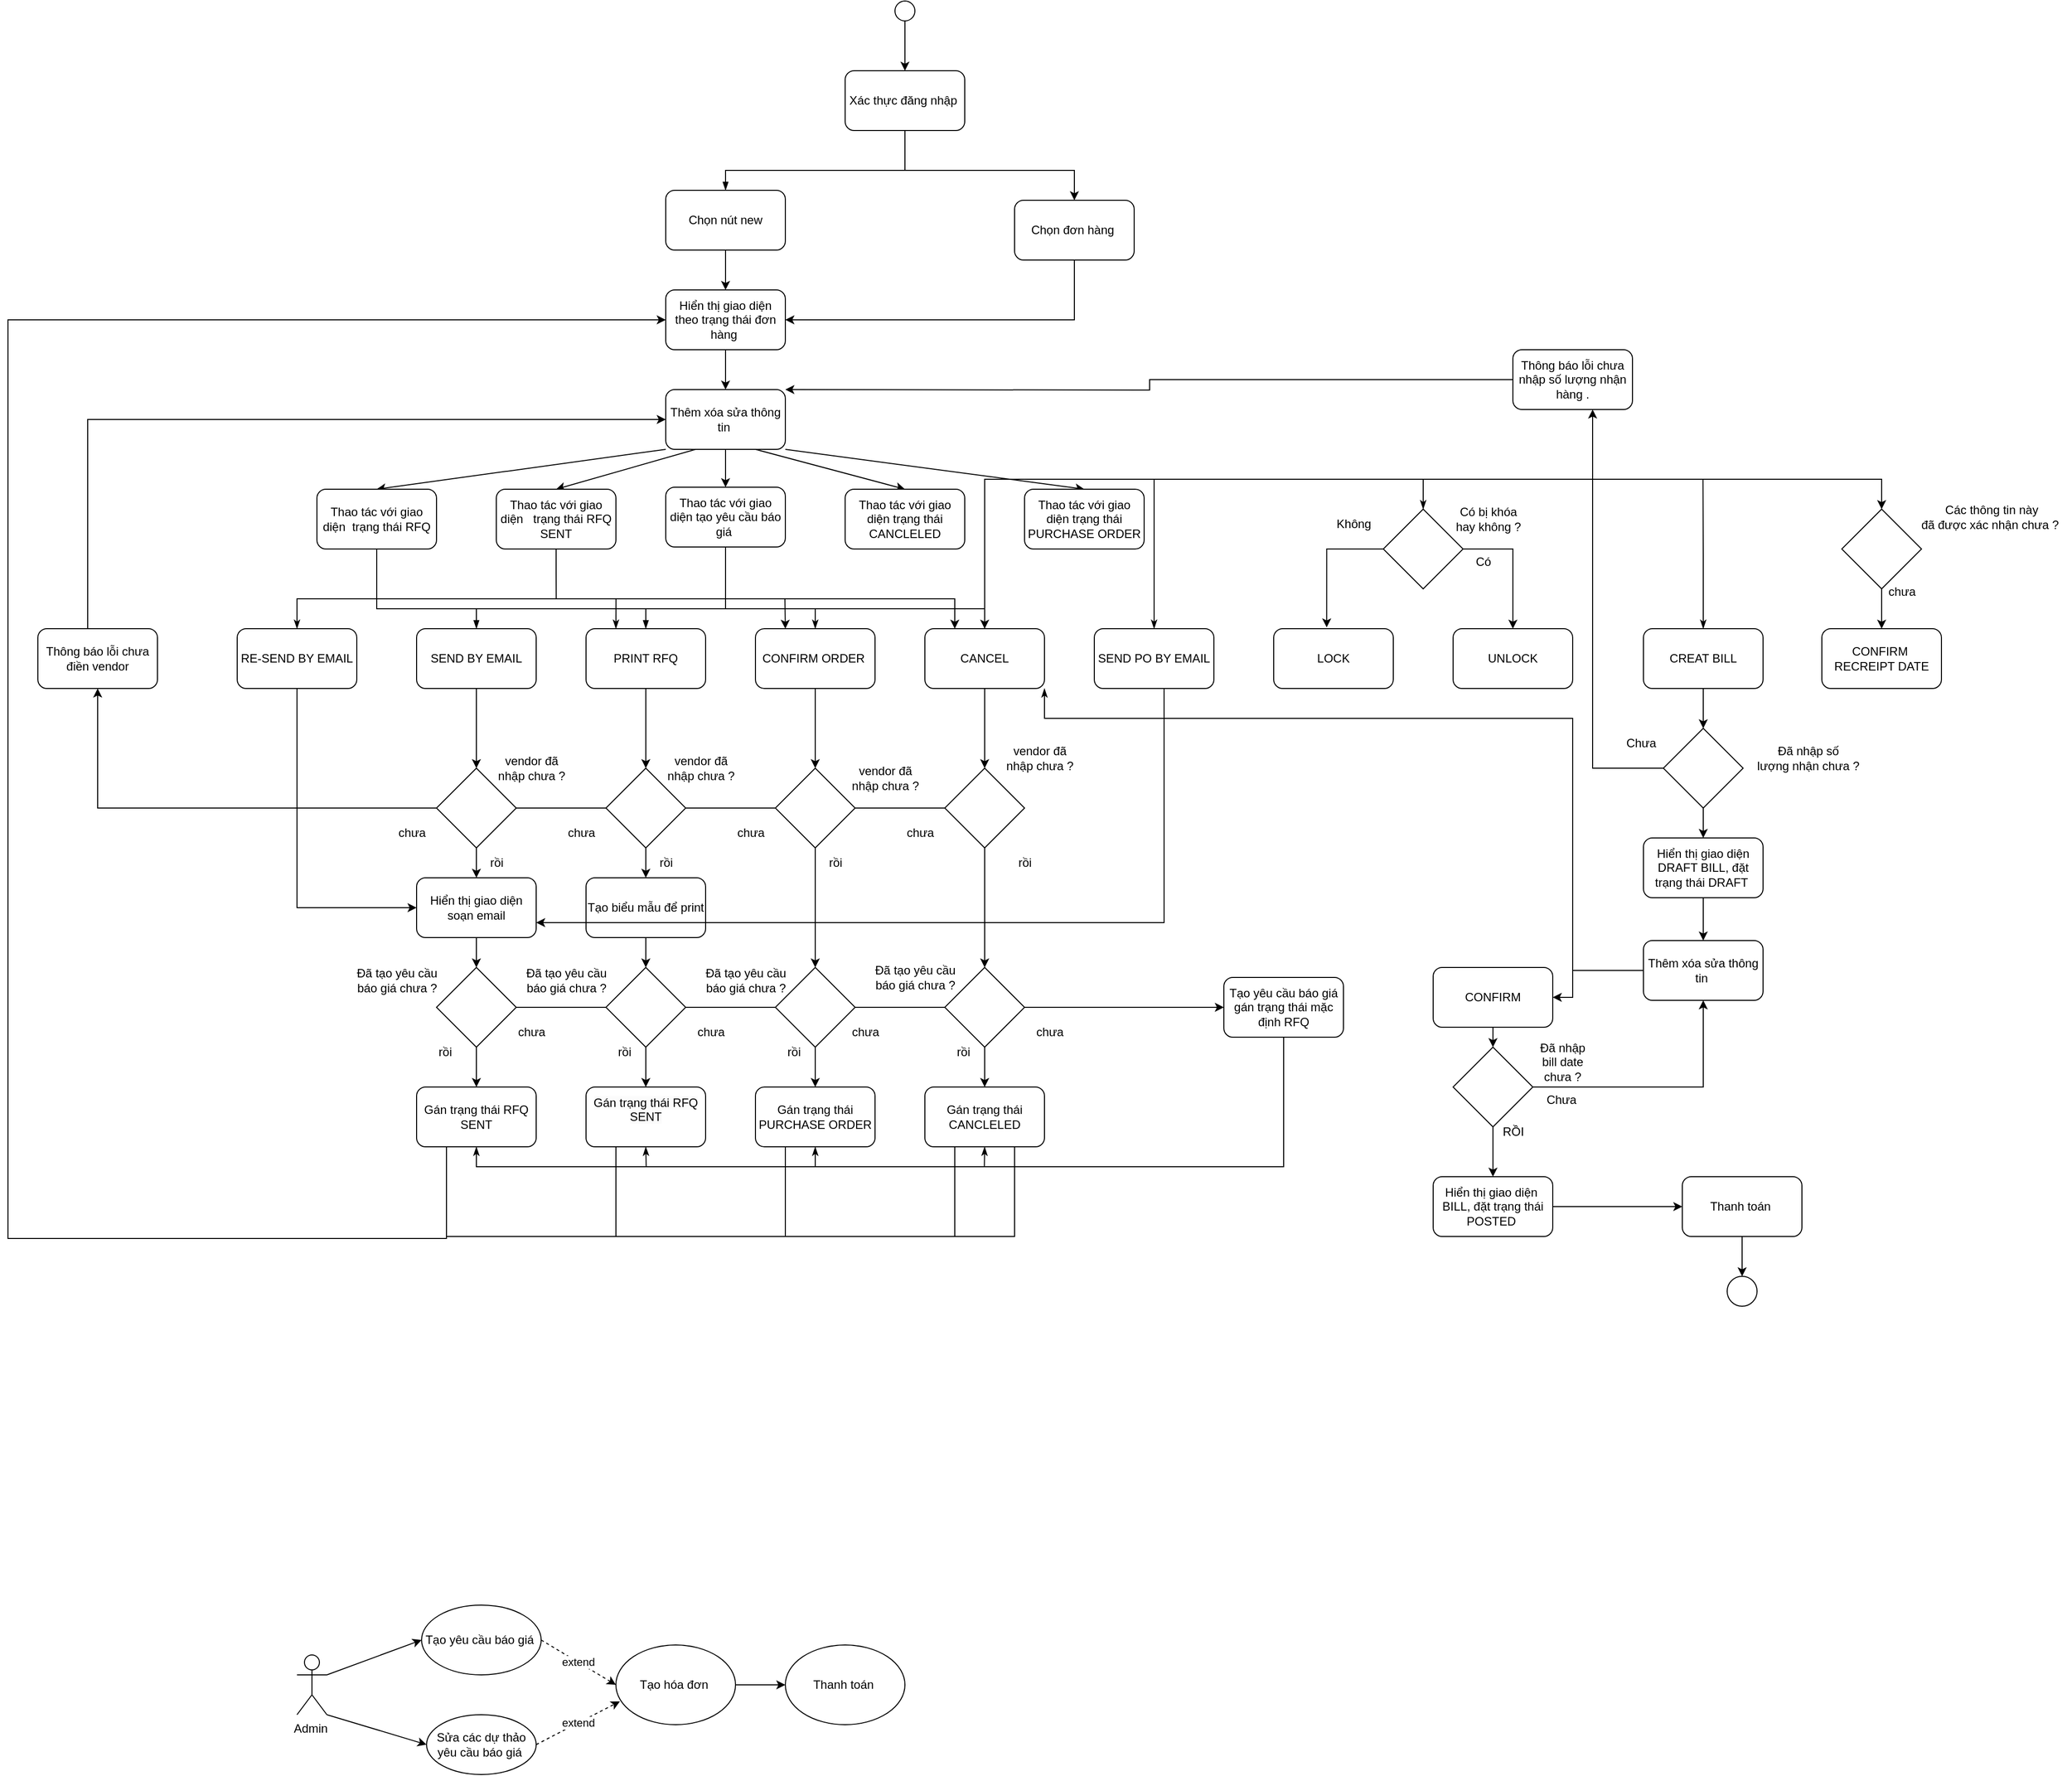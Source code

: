 <mxfile version="22.0.8" type="github">
  <diagram name="Trang-1" id="DeGIlImbTyQc6dcvIU0C">
    <mxGraphModel dx="3452" dy="1335" grid="1" gridSize="10" guides="1" tooltips="1" connect="1" arrows="1" fold="1" page="1" pageScale="1" pageWidth="827" pageHeight="1169" math="0" shadow="0">
      <root>
        <mxCell id="0" />
        <mxCell id="1" parent="0" />
        <mxCell id="Dah8AZltgWo_LzgJgiJ9-2" style="edgeStyle=orthogonalEdgeStyle;rounded=0;orthogonalLoop=1;jettySize=auto;html=1;exitX=0.5;exitY=1;exitDx=0;exitDy=0;" edge="1" parent="1" source="Dah8AZltgWo_LzgJgiJ9-1">
          <mxGeometry relative="1" as="geometry">
            <mxPoint x="440" y="290" as="targetPoint" />
          </mxGeometry>
        </mxCell>
        <mxCell id="Dah8AZltgWo_LzgJgiJ9-1" value="" style="ellipse;whiteSpace=wrap;html=1;aspect=fixed;" vertex="1" parent="1">
          <mxGeometry x="430" y="220" width="20" height="20" as="geometry" />
        </mxCell>
        <mxCell id="Dah8AZltgWo_LzgJgiJ9-7" style="edgeStyle=orthogonalEdgeStyle;rounded=0;orthogonalLoop=1;jettySize=auto;html=1;exitX=0.5;exitY=1;exitDx=0;exitDy=0;startArrow=baseDash;startFill=0;endArrow=baseDash;endFill=0;" edge="1" parent="1" source="Dah8AZltgWo_LzgJgiJ9-3">
          <mxGeometry relative="1" as="geometry">
            <mxPoint x="440" y="390" as="targetPoint" />
          </mxGeometry>
        </mxCell>
        <mxCell id="Dah8AZltgWo_LzgJgiJ9-3" value="Xác thực đăng nhập&amp;nbsp;" style="rounded=1;whiteSpace=wrap;html=1;" vertex="1" parent="1">
          <mxGeometry x="380" y="290" width="120" height="60" as="geometry" />
        </mxCell>
        <mxCell id="Dah8AZltgWo_LzgJgiJ9-6" style="edgeStyle=orthogonalEdgeStyle;rounded=0;orthogonalLoop=1;jettySize=auto;html=1;exitX=0.5;exitY=0;exitDx=0;exitDy=0;entryX=0.5;entryY=0;entryDx=0;entryDy=0;startArrow=blockThin;startFill=1;" edge="1" parent="1" source="Dah8AZltgWo_LzgJgiJ9-4" target="Dah8AZltgWo_LzgJgiJ9-5">
          <mxGeometry relative="1" as="geometry" />
        </mxCell>
        <mxCell id="Dah8AZltgWo_LzgJgiJ9-80" style="edgeStyle=orthogonalEdgeStyle;rounded=0;orthogonalLoop=1;jettySize=auto;html=1;exitX=0.5;exitY=1;exitDx=0;exitDy=0;entryX=0.5;entryY=0;entryDx=0;entryDy=0;" edge="1" parent="1" source="Dah8AZltgWo_LzgJgiJ9-4" target="Dah8AZltgWo_LzgJgiJ9-79">
          <mxGeometry relative="1" as="geometry" />
        </mxCell>
        <mxCell id="Dah8AZltgWo_LzgJgiJ9-4" value="Chọn nút new" style="rounded=1;whiteSpace=wrap;html=1;" vertex="1" parent="1">
          <mxGeometry x="200" y="410" width="120" height="60" as="geometry" />
        </mxCell>
        <mxCell id="Dah8AZltgWo_LzgJgiJ9-194" style="edgeStyle=orthogonalEdgeStyle;rounded=0;orthogonalLoop=1;jettySize=auto;html=1;entryX=1;entryY=0.5;entryDx=0;entryDy=0;" edge="1" parent="1" source="Dah8AZltgWo_LzgJgiJ9-5" target="Dah8AZltgWo_LzgJgiJ9-79">
          <mxGeometry relative="1" as="geometry">
            <Array as="points">
              <mxPoint x="610" y="540" />
            </Array>
          </mxGeometry>
        </mxCell>
        <mxCell id="Dah8AZltgWo_LzgJgiJ9-5" value="Chọn đơn hàng&amp;nbsp;" style="rounded=1;whiteSpace=wrap;html=1;" vertex="1" parent="1">
          <mxGeometry x="550" y="420" width="120" height="60" as="geometry" />
        </mxCell>
        <mxCell id="Dah8AZltgWo_LzgJgiJ9-18" style="edgeStyle=orthogonalEdgeStyle;rounded=0;orthogonalLoop=1;jettySize=auto;html=1;exitX=0.5;exitY=1;exitDx=0;exitDy=0;startArrow=none;startFill=0;endArrow=none;endFill=0;" edge="1" parent="1" source="Dah8AZltgWo_LzgJgiJ9-122">
          <mxGeometry relative="1" as="geometry">
            <mxPoint x="260" y="830" as="targetPoint" />
          </mxGeometry>
        </mxCell>
        <mxCell id="Dah8AZltgWo_LzgJgiJ9-125" style="rounded=0;orthogonalLoop=1;jettySize=auto;html=1;exitX=0;exitY=1;exitDx=0;exitDy=0;entryX=0.5;entryY=0;entryDx=0;entryDy=0;" edge="1" parent="1" source="Dah8AZltgWo_LzgJgiJ9-9" target="Dah8AZltgWo_LzgJgiJ9-75">
          <mxGeometry relative="1" as="geometry" />
        </mxCell>
        <mxCell id="Dah8AZltgWo_LzgJgiJ9-126" style="rounded=0;orthogonalLoop=1;jettySize=auto;html=1;exitX=0.25;exitY=1;exitDx=0;exitDy=0;entryX=0.5;entryY=0;entryDx=0;entryDy=0;" edge="1" parent="1" source="Dah8AZltgWo_LzgJgiJ9-9" target="Dah8AZltgWo_LzgJgiJ9-76">
          <mxGeometry relative="1" as="geometry" />
        </mxCell>
        <mxCell id="Dah8AZltgWo_LzgJgiJ9-127" style="edgeStyle=orthogonalEdgeStyle;rounded=0;orthogonalLoop=1;jettySize=auto;html=1;exitX=0.5;exitY=1;exitDx=0;exitDy=0;entryX=0.5;entryY=0;entryDx=0;entryDy=0;" edge="1" parent="1" source="Dah8AZltgWo_LzgJgiJ9-9" target="Dah8AZltgWo_LzgJgiJ9-122">
          <mxGeometry relative="1" as="geometry" />
        </mxCell>
        <mxCell id="Dah8AZltgWo_LzgJgiJ9-128" style="rounded=0;orthogonalLoop=1;jettySize=auto;html=1;exitX=0.75;exitY=1;exitDx=0;exitDy=0;entryX=0.5;entryY=0;entryDx=0;entryDy=0;" edge="1" parent="1" source="Dah8AZltgWo_LzgJgiJ9-9" target="Dah8AZltgWo_LzgJgiJ9-77">
          <mxGeometry relative="1" as="geometry" />
        </mxCell>
        <mxCell id="Dah8AZltgWo_LzgJgiJ9-129" style="rounded=0;orthogonalLoop=1;jettySize=auto;html=1;exitX=1;exitY=1;exitDx=0;exitDy=0;entryX=0.5;entryY=0;entryDx=0;entryDy=0;" edge="1" parent="1" source="Dah8AZltgWo_LzgJgiJ9-9" target="Dah8AZltgWo_LzgJgiJ9-74">
          <mxGeometry relative="1" as="geometry" />
        </mxCell>
        <mxCell id="Dah8AZltgWo_LzgJgiJ9-9" value="Thêm xóa sửa thông tin&amp;nbsp;" style="rounded=1;whiteSpace=wrap;html=1;" vertex="1" parent="1">
          <mxGeometry x="200" y="610" width="120" height="60" as="geometry" />
        </mxCell>
        <mxCell id="Dah8AZltgWo_LzgJgiJ9-15" style="edgeStyle=orthogonalEdgeStyle;rounded=0;orthogonalLoop=1;jettySize=auto;html=1;exitX=0.5;exitY=0;exitDx=0;exitDy=0;entryX=0.5;entryY=0;entryDx=0;entryDy=0;startArrow=blockThin;startFill=1;" edge="1" parent="1" source="Dah8AZltgWo_LzgJgiJ9-11" target="Dah8AZltgWo_LzgJgiJ9-14">
          <mxGeometry relative="1" as="geometry" />
        </mxCell>
        <mxCell id="Dah8AZltgWo_LzgJgiJ9-20" style="rounded=0;orthogonalLoop=1;jettySize=auto;html=1;exitX=0.5;exitY=1;exitDx=0;exitDy=0;" edge="1" parent="1" source="Dah8AZltgWo_LzgJgiJ9-11">
          <mxGeometry relative="1" as="geometry">
            <mxPoint x="10" y="990" as="targetPoint" />
          </mxGeometry>
        </mxCell>
        <mxCell id="Dah8AZltgWo_LzgJgiJ9-11" value="SEND BY EMAIL" style="rounded=1;whiteSpace=wrap;html=1;" vertex="1" parent="1">
          <mxGeometry x="-50" y="850" width="120" height="60" as="geometry" />
        </mxCell>
        <mxCell id="Dah8AZltgWo_LzgJgiJ9-17" style="edgeStyle=orthogonalEdgeStyle;rounded=0;orthogonalLoop=1;jettySize=auto;html=1;exitX=0.5;exitY=0;exitDx=0;exitDy=0;endArrow=none;endFill=0;startArrow=classicThin;startFill=1;" edge="1" parent="1" source="Dah8AZltgWo_LzgJgiJ9-12">
          <mxGeometry relative="1" as="geometry">
            <mxPoint x="350" y="830" as="targetPoint" />
          </mxGeometry>
        </mxCell>
        <mxCell id="Dah8AZltgWo_LzgJgiJ9-132" style="edgeStyle=orthogonalEdgeStyle;rounded=0;orthogonalLoop=1;jettySize=auto;html=1;exitX=0.25;exitY=0;exitDx=0;exitDy=0;startArrow=classic;startFill=1;endArrow=none;endFill=0;" edge="1" parent="1" source="Dah8AZltgWo_LzgJgiJ9-12">
          <mxGeometry relative="1" as="geometry">
            <mxPoint x="319.579" y="820" as="targetPoint" />
          </mxGeometry>
        </mxCell>
        <mxCell id="Dah8AZltgWo_LzgJgiJ9-12" value="CONFIRM ORDER&amp;nbsp;" style="rounded=1;whiteSpace=wrap;html=1;" vertex="1" parent="1">
          <mxGeometry x="290" y="850" width="120" height="60" as="geometry" />
        </mxCell>
        <mxCell id="Dah8AZltgWo_LzgJgiJ9-16" style="edgeStyle=orthogonalEdgeStyle;rounded=0;orthogonalLoop=1;jettySize=auto;html=1;exitX=0.5;exitY=0;exitDx=0;exitDy=0;endArrow=none;endFill=0;startArrow=blockThin;startFill=1;" edge="1" parent="1" source="Dah8AZltgWo_LzgJgiJ9-13">
          <mxGeometry relative="1" as="geometry">
            <mxPoint x="180" y="830" as="targetPoint" />
          </mxGeometry>
        </mxCell>
        <mxCell id="Dah8AZltgWo_LzgJgiJ9-131" style="edgeStyle=orthogonalEdgeStyle;rounded=0;orthogonalLoop=1;jettySize=auto;html=1;exitX=0.25;exitY=0;exitDx=0;exitDy=0;startArrow=classicThin;startFill=1;endArrow=none;endFill=0;" edge="1" parent="1" source="Dah8AZltgWo_LzgJgiJ9-13">
          <mxGeometry relative="1" as="geometry">
            <mxPoint x="150.105" y="820" as="targetPoint" />
          </mxGeometry>
        </mxCell>
        <mxCell id="Dah8AZltgWo_LzgJgiJ9-13" value="PRINT RFQ" style="rounded=1;whiteSpace=wrap;html=1;" vertex="1" parent="1">
          <mxGeometry x="120" y="850" width="120" height="60" as="geometry" />
        </mxCell>
        <mxCell id="Dah8AZltgWo_LzgJgiJ9-165" style="edgeStyle=orthogonalEdgeStyle;rounded=0;orthogonalLoop=1;jettySize=auto;html=1;exitX=0.5;exitY=0;exitDx=0;exitDy=0;endArrow=none;endFill=0;" edge="1" parent="1" source="Dah8AZltgWo_LzgJgiJ9-14">
          <mxGeometry relative="1" as="geometry">
            <mxPoint x="690" y="700" as="targetPoint" />
            <Array as="points">
              <mxPoint x="520" y="700" />
            </Array>
          </mxGeometry>
        </mxCell>
        <mxCell id="Dah8AZltgWo_LzgJgiJ9-184" style="edgeStyle=orthogonalEdgeStyle;rounded=0;orthogonalLoop=1;jettySize=auto;html=1;exitX=1;exitY=1;exitDx=0;exitDy=0;entryX=1;entryY=0.5;entryDx=0;entryDy=0;startArrow=classicThin;startFill=1;" edge="1" parent="1" source="Dah8AZltgWo_LzgJgiJ9-14" target="Dah8AZltgWo_LzgJgiJ9-183">
          <mxGeometry relative="1" as="geometry">
            <Array as="points">
              <mxPoint x="580" y="940" />
              <mxPoint x="1110" y="940" />
              <mxPoint x="1110" y="1220" />
            </Array>
          </mxGeometry>
        </mxCell>
        <mxCell id="Dah8AZltgWo_LzgJgiJ9-14" value="CANCEL" style="rounded=1;whiteSpace=wrap;html=1;" vertex="1" parent="1">
          <mxGeometry x="460" y="850" width="120" height="60" as="geometry" />
        </mxCell>
        <mxCell id="Dah8AZltgWo_LzgJgiJ9-25" style="edgeStyle=orthogonalEdgeStyle;rounded=0;orthogonalLoop=1;jettySize=auto;html=1;entryX=0;entryY=0.5;entryDx=0;entryDy=0;exitX=0.5;exitY=0;exitDx=0;exitDy=0;" edge="1" parent="1" source="Dah8AZltgWo_LzgJgiJ9-71" target="Dah8AZltgWo_LzgJgiJ9-9">
          <mxGeometry relative="1" as="geometry">
            <mxPoint y="1060" as="sourcePoint" />
            <Array as="points">
              <mxPoint x="-380" y="850" />
              <mxPoint x="-380" y="640" />
            </Array>
          </mxGeometry>
        </mxCell>
        <mxCell id="Dah8AZltgWo_LzgJgiJ9-48" style="edgeStyle=orthogonalEdgeStyle;rounded=0;orthogonalLoop=1;jettySize=auto;html=1;exitX=1;exitY=0.5;exitDx=0;exitDy=0;entryX=0;entryY=0.5;entryDx=0;entryDy=0;endArrow=none;endFill=0;" edge="1" parent="1" source="Dah8AZltgWo_LzgJgiJ9-19" target="Dah8AZltgWo_LzgJgiJ9-36">
          <mxGeometry relative="1" as="geometry" />
        </mxCell>
        <mxCell id="Dah8AZltgWo_LzgJgiJ9-58" style="edgeStyle=orthogonalEdgeStyle;rounded=0;orthogonalLoop=1;jettySize=auto;html=1;exitX=0.5;exitY=1;exitDx=0;exitDy=0;entryX=0.5;entryY=0;entryDx=0;entryDy=0;" edge="1" parent="1" source="Dah8AZltgWo_LzgJgiJ9-98">
          <mxGeometry relative="1" as="geometry">
            <mxPoint x="10" y="1130" as="targetPoint" />
          </mxGeometry>
        </mxCell>
        <mxCell id="Dah8AZltgWo_LzgJgiJ9-73" style="edgeStyle=orthogonalEdgeStyle;rounded=0;orthogonalLoop=1;jettySize=auto;html=1;entryX=0.5;entryY=1;entryDx=0;entryDy=0;" edge="1" parent="1" source="Dah8AZltgWo_LzgJgiJ9-19" target="Dah8AZltgWo_LzgJgiJ9-71">
          <mxGeometry relative="1" as="geometry" />
        </mxCell>
        <mxCell id="Dah8AZltgWo_LzgJgiJ9-19" value="" style="rhombus;whiteSpace=wrap;html=1;" vertex="1" parent="1">
          <mxGeometry x="-30" y="990" width="80" height="80" as="geometry" />
        </mxCell>
        <mxCell id="Dah8AZltgWo_LzgJgiJ9-21" style="rounded=0;orthogonalLoop=1;jettySize=auto;html=1;exitX=0.5;exitY=1;exitDx=0;exitDy=0;" edge="1" parent="1" source="Dah8AZltgWo_LzgJgiJ9-13">
          <mxGeometry relative="1" as="geometry">
            <mxPoint x="20" y="920" as="sourcePoint" />
            <mxPoint x="180" y="990" as="targetPoint" />
          </mxGeometry>
        </mxCell>
        <mxCell id="Dah8AZltgWo_LzgJgiJ9-22" style="rounded=0;orthogonalLoop=1;jettySize=auto;html=1;exitX=0.5;exitY=1;exitDx=0;exitDy=0;entryX=0.5;entryY=0;entryDx=0;entryDy=0;" edge="1" parent="1" source="Dah8AZltgWo_LzgJgiJ9-12" target="Dah8AZltgWo_LzgJgiJ9-42">
          <mxGeometry relative="1" as="geometry">
            <mxPoint x="30" y="930" as="sourcePoint" />
            <mxPoint x="350" y="1000" as="targetPoint" />
          </mxGeometry>
        </mxCell>
        <mxCell id="Dah8AZltgWo_LzgJgiJ9-23" style="rounded=0;orthogonalLoop=1;jettySize=auto;html=1;exitX=0.5;exitY=1;exitDx=0;exitDy=0;entryX=0.5;entryY=0;entryDx=0;entryDy=0;" edge="1" parent="1" source="Dah8AZltgWo_LzgJgiJ9-14" target="Dah8AZltgWo_LzgJgiJ9-45">
          <mxGeometry relative="1" as="geometry">
            <mxPoint x="360" y="920" as="sourcePoint" />
            <mxPoint x="520" y="980" as="targetPoint" />
          </mxGeometry>
        </mxCell>
        <mxCell id="Dah8AZltgWo_LzgJgiJ9-24" value="vendor đã &lt;br&gt;nhập chưa ?" style="text;html=1;align=center;verticalAlign=middle;resizable=0;points=[];autosize=1;strokeColor=none;fillColor=none;" vertex="1" parent="1">
          <mxGeometry x="20" y="970" width="90" height="40" as="geometry" />
        </mxCell>
        <mxCell id="Dah8AZltgWo_LzgJgiJ9-26" value="chưa" style="text;html=1;align=center;verticalAlign=middle;resizable=0;points=[];autosize=1;strokeColor=none;fillColor=none;" vertex="1" parent="1">
          <mxGeometry x="-80" y="1040" width="50" height="30" as="geometry" />
        </mxCell>
        <mxCell id="Dah8AZltgWo_LzgJgiJ9-52" style="edgeStyle=orthogonalEdgeStyle;rounded=0;orthogonalLoop=1;jettySize=auto;html=1;exitX=1;exitY=0.5;exitDx=0;exitDy=0;entryX=0;entryY=0.5;entryDx=0;entryDy=0;endArrow=none;endFill=0;" edge="1" parent="1" source="Dah8AZltgWo_LzgJgiJ9-36" target="Dah8AZltgWo_LzgJgiJ9-42">
          <mxGeometry relative="1" as="geometry" />
        </mxCell>
        <mxCell id="Dah8AZltgWo_LzgJgiJ9-36" value="" style="rhombus;whiteSpace=wrap;html=1;" vertex="1" parent="1">
          <mxGeometry x="140" y="990" width="80" height="80" as="geometry" />
        </mxCell>
        <mxCell id="Dah8AZltgWo_LzgJgiJ9-37" value="vendor đã &lt;br&gt;nhập chưa ?" style="text;html=1;align=center;verticalAlign=middle;resizable=0;points=[];autosize=1;strokeColor=none;fillColor=none;" vertex="1" parent="1">
          <mxGeometry x="190" y="970" width="90" height="40" as="geometry" />
        </mxCell>
        <mxCell id="Dah8AZltgWo_LzgJgiJ9-38" value="chưa" style="text;html=1;align=center;verticalAlign=middle;resizable=0;points=[];autosize=1;strokeColor=none;fillColor=none;" vertex="1" parent="1">
          <mxGeometry x="90" y="1040" width="50" height="30" as="geometry" />
        </mxCell>
        <mxCell id="Dah8AZltgWo_LzgJgiJ9-53" style="edgeStyle=orthogonalEdgeStyle;rounded=0;orthogonalLoop=1;jettySize=auto;html=1;exitX=1;exitY=0.5;exitDx=0;exitDy=0;entryX=0;entryY=0.5;entryDx=0;entryDy=0;endArrow=none;endFill=0;" edge="1" parent="1" source="Dah8AZltgWo_LzgJgiJ9-42" target="Dah8AZltgWo_LzgJgiJ9-45">
          <mxGeometry relative="1" as="geometry" />
        </mxCell>
        <mxCell id="Dah8AZltgWo_LzgJgiJ9-61" style="edgeStyle=orthogonalEdgeStyle;rounded=0;orthogonalLoop=1;jettySize=auto;html=1;exitX=0.5;exitY=1;exitDx=0;exitDy=0;entryX=0.5;entryY=0;entryDx=0;entryDy=0;" edge="1" parent="1" source="Dah8AZltgWo_LzgJgiJ9-42" target="Dah8AZltgWo_LzgJgiJ9-88">
          <mxGeometry relative="1" as="geometry">
            <mxPoint x="350" y="1130" as="targetPoint" />
          </mxGeometry>
        </mxCell>
        <mxCell id="Dah8AZltgWo_LzgJgiJ9-42" value="" style="rhombus;whiteSpace=wrap;html=1;" vertex="1" parent="1">
          <mxGeometry x="310" y="990" width="80" height="80" as="geometry" />
        </mxCell>
        <mxCell id="Dah8AZltgWo_LzgJgiJ9-43" value="vendor đã &lt;br&gt;nhập chưa ?" style="text;html=1;align=center;verticalAlign=middle;resizable=0;points=[];autosize=1;strokeColor=none;fillColor=none;" vertex="1" parent="1">
          <mxGeometry x="375" y="980" width="90" height="40" as="geometry" />
        </mxCell>
        <mxCell id="Dah8AZltgWo_LzgJgiJ9-44" value="chưa" style="text;html=1;align=center;verticalAlign=middle;resizable=0;points=[];autosize=1;strokeColor=none;fillColor=none;" vertex="1" parent="1">
          <mxGeometry x="260" y="1040" width="50" height="30" as="geometry" />
        </mxCell>
        <mxCell id="Dah8AZltgWo_LzgJgiJ9-104" style="edgeStyle=orthogonalEdgeStyle;rounded=0;orthogonalLoop=1;jettySize=auto;html=1;entryX=0.5;entryY=0;entryDx=0;entryDy=0;" edge="1" parent="1" source="Dah8AZltgWo_LzgJgiJ9-45" target="Dah8AZltgWo_LzgJgiJ9-90">
          <mxGeometry relative="1" as="geometry" />
        </mxCell>
        <mxCell id="Dah8AZltgWo_LzgJgiJ9-45" value="" style="rhombus;whiteSpace=wrap;html=1;" vertex="1" parent="1">
          <mxGeometry x="480" y="990" width="80" height="80" as="geometry" />
        </mxCell>
        <mxCell id="Dah8AZltgWo_LzgJgiJ9-46" value="vendor đã &lt;br&gt;nhập chưa ?" style="text;html=1;align=center;verticalAlign=middle;resizable=0;points=[];autosize=1;strokeColor=none;fillColor=none;" vertex="1" parent="1">
          <mxGeometry x="530" y="960" width="90" height="40" as="geometry" />
        </mxCell>
        <mxCell id="Dah8AZltgWo_LzgJgiJ9-47" value="chưa" style="text;html=1;align=center;verticalAlign=middle;resizable=0;points=[];autosize=1;strokeColor=none;fillColor=none;" vertex="1" parent="1">
          <mxGeometry x="430" y="1040" width="50" height="30" as="geometry" />
        </mxCell>
        <mxCell id="Dah8AZltgWo_LzgJgiJ9-69" style="edgeStyle=orthogonalEdgeStyle;rounded=0;orthogonalLoop=1;jettySize=auto;html=1;entryX=0.5;entryY=0;entryDx=0;entryDy=0;" edge="1" parent="1" source="Dah8AZltgWo_LzgJgiJ9-86" target="Dah8AZltgWo_LzgJgiJ9-64">
          <mxGeometry relative="1" as="geometry">
            <mxPoint x="180" y="1250" as="sourcePoint" />
          </mxGeometry>
        </mxCell>
        <mxCell id="Dah8AZltgWo_LzgJgiJ9-70" value="" style="edgeStyle=orthogonalEdgeStyle;rounded=0;orthogonalLoop=1;jettySize=auto;html=1;" edge="1" parent="1" source="Dah8AZltgWo_LzgJgiJ9-84" target="Dah8AZltgWo_LzgJgiJ9-65">
          <mxGeometry relative="1" as="geometry">
            <mxPoint x="10" y="1250" as="sourcePoint" />
          </mxGeometry>
        </mxCell>
        <mxCell id="Dah8AZltgWo_LzgJgiJ9-68" style="edgeStyle=orthogonalEdgeStyle;rounded=0;orthogonalLoop=1;jettySize=auto;html=1;exitX=0.5;exitY=1;exitDx=0;exitDy=0;" edge="1" parent="1" source="Dah8AZltgWo_LzgJgiJ9-88" target="Dah8AZltgWo_LzgJgiJ9-63">
          <mxGeometry relative="1" as="geometry">
            <mxPoint x="350" y="1250" as="sourcePoint" />
          </mxGeometry>
        </mxCell>
        <mxCell id="Dah8AZltgWo_LzgJgiJ9-67" style="edgeStyle=orthogonalEdgeStyle;rounded=0;orthogonalLoop=1;jettySize=auto;html=1;exitX=0.5;exitY=1;exitDx=0;exitDy=0;entryX=0.5;entryY=0;entryDx=0;entryDy=0;" edge="1" parent="1" source="Dah8AZltgWo_LzgJgiJ9-90" target="Dah8AZltgWo_LzgJgiJ9-66">
          <mxGeometry relative="1" as="geometry">
            <mxPoint x="520" y="1250" as="sourcePoint" />
          </mxGeometry>
        </mxCell>
        <mxCell id="Dah8AZltgWo_LzgJgiJ9-95" style="edgeStyle=orthogonalEdgeStyle;rounded=0;orthogonalLoop=1;jettySize=auto;html=1;exitX=0.5;exitY=1;exitDx=0;exitDy=0;startArrow=classicThin;startFill=1;endArrow=none;endFill=0;" edge="1" parent="1" source="Dah8AZltgWo_LzgJgiJ9-63">
          <mxGeometry relative="1" as="geometry">
            <mxPoint x="350" y="1390" as="targetPoint" />
          </mxGeometry>
        </mxCell>
        <mxCell id="Dah8AZltgWo_LzgJgiJ9-177" style="edgeStyle=orthogonalEdgeStyle;rounded=0;orthogonalLoop=1;jettySize=auto;html=1;exitX=0.25;exitY=1;exitDx=0;exitDy=0;startArrow=none;startFill=0;endArrow=none;endFill=0;" edge="1" parent="1" source="Dah8AZltgWo_LzgJgiJ9-63">
          <mxGeometry relative="1" as="geometry">
            <mxPoint x="320" y="1460" as="targetPoint" />
          </mxGeometry>
        </mxCell>
        <mxCell id="Dah8AZltgWo_LzgJgiJ9-63" value="Gán trạng thái PURCHASE ORDER" style="rounded=1;whiteSpace=wrap;html=1;" vertex="1" parent="1">
          <mxGeometry x="290" y="1310" width="120" height="60" as="geometry" />
        </mxCell>
        <mxCell id="Dah8AZltgWo_LzgJgiJ9-94" style="edgeStyle=orthogonalEdgeStyle;rounded=0;orthogonalLoop=1;jettySize=auto;html=1;exitX=0.5;exitY=1;exitDx=0;exitDy=0;endArrow=none;endFill=0;startArrow=classicThin;startFill=1;" edge="1" parent="1" source="Dah8AZltgWo_LzgJgiJ9-64">
          <mxGeometry relative="1" as="geometry">
            <mxPoint x="180.364" y="1390" as="targetPoint" />
          </mxGeometry>
        </mxCell>
        <mxCell id="Dah8AZltgWo_LzgJgiJ9-176" style="edgeStyle=orthogonalEdgeStyle;rounded=0;orthogonalLoop=1;jettySize=auto;html=1;exitX=0.25;exitY=1;exitDx=0;exitDy=0;startArrow=none;startFill=0;endArrow=none;endFill=0;" edge="1" parent="1" source="Dah8AZltgWo_LzgJgiJ9-64">
          <mxGeometry relative="1" as="geometry">
            <mxPoint x="150" y="1460" as="targetPoint" />
          </mxGeometry>
        </mxCell>
        <mxCell id="Dah8AZltgWo_LzgJgiJ9-64" value="&#xa;&lt;span style=&quot;color: rgb(0, 0, 0); font-family: Helvetica; font-size: 12px; font-style: normal; font-variant-ligatures: normal; font-variant-caps: normal; font-weight: 400; letter-spacing: normal; orphans: 2; text-align: center; text-indent: 0px; text-transform: none; widows: 2; word-spacing: 0px; -webkit-text-stroke-width: 0px; background-color: rgb(251, 251, 251); text-decoration-thickness: initial; text-decoration-style: initial; text-decoration-color: initial; float: none; display: inline !important;&quot;&gt;Gán trạng thái RFQ SENT&lt;/span&gt;&#xa;&#xa;" style="rounded=1;whiteSpace=wrap;html=1;" vertex="1" parent="1">
          <mxGeometry x="120" y="1310" width="120" height="60" as="geometry" />
        </mxCell>
        <mxCell id="Dah8AZltgWo_LzgJgiJ9-93" style="edgeStyle=orthogonalEdgeStyle;rounded=0;orthogonalLoop=1;jettySize=auto;html=1;exitX=0.5;exitY=1;exitDx=0;exitDy=0;entryX=0.5;entryY=1;entryDx=0;entryDy=0;startArrow=classicThin;startFill=1;endArrow=none;endFill=0;" edge="1" parent="1" source="Dah8AZltgWo_LzgJgiJ9-65" target="Dah8AZltgWo_LzgJgiJ9-83">
          <mxGeometry relative="1" as="geometry" />
        </mxCell>
        <mxCell id="Dah8AZltgWo_LzgJgiJ9-175" style="edgeStyle=orthogonalEdgeStyle;rounded=0;orthogonalLoop=1;jettySize=auto;html=1;exitX=0.25;exitY=1;exitDx=0;exitDy=0;entryX=0.75;entryY=1;entryDx=0;entryDy=0;startArrow=none;startFill=0;endArrow=none;endFill=0;" edge="1" parent="1" source="Dah8AZltgWo_LzgJgiJ9-65" target="Dah8AZltgWo_LzgJgiJ9-66">
          <mxGeometry relative="1" as="geometry">
            <Array as="points">
              <mxPoint x="-20" y="1460" />
              <mxPoint x="550" y="1460" />
            </Array>
          </mxGeometry>
        </mxCell>
        <mxCell id="Dah8AZltgWo_LzgJgiJ9-65" value="Gán trạng thái RFQ SENT" style="rounded=1;whiteSpace=wrap;html=1;" vertex="1" parent="1">
          <mxGeometry x="-50" y="1310" width="120" height="60" as="geometry" />
        </mxCell>
        <mxCell id="Dah8AZltgWo_LzgJgiJ9-96" style="edgeStyle=orthogonalEdgeStyle;rounded=0;orthogonalLoop=1;jettySize=auto;html=1;exitX=0.5;exitY=1;exitDx=0;exitDy=0;startArrow=classicThin;startFill=1;endArrow=none;endFill=0;" edge="1" parent="1" source="Dah8AZltgWo_LzgJgiJ9-66">
          <mxGeometry relative="1" as="geometry">
            <mxPoint x="519.667" y="1390" as="targetPoint" />
          </mxGeometry>
        </mxCell>
        <mxCell id="Dah8AZltgWo_LzgJgiJ9-178" style="edgeStyle=orthogonalEdgeStyle;rounded=0;orthogonalLoop=1;jettySize=auto;html=1;exitX=0.25;exitY=1;exitDx=0;exitDy=0;startArrow=none;startFill=0;endArrow=none;endFill=0;" edge="1" parent="1" source="Dah8AZltgWo_LzgJgiJ9-66">
          <mxGeometry relative="1" as="geometry">
            <mxPoint x="490" y="1460" as="targetPoint" />
          </mxGeometry>
        </mxCell>
        <mxCell id="Dah8AZltgWo_LzgJgiJ9-66" value="Gán trạng thái CANCLELED" style="rounded=1;whiteSpace=wrap;html=1;" vertex="1" parent="1">
          <mxGeometry x="460" y="1310" width="120" height="60" as="geometry" />
        </mxCell>
        <mxCell id="Dah8AZltgWo_LzgJgiJ9-71" value="Thông báo lỗi chưa điền vendor" style="rounded=1;whiteSpace=wrap;html=1;" vertex="1" parent="1">
          <mxGeometry x="-430" y="850" width="120" height="60" as="geometry" />
        </mxCell>
        <mxCell id="Dah8AZltgWo_LzgJgiJ9-74" value="Thao tác với giao diện trạng thái PURCHASE ORDER" style="rounded=1;whiteSpace=wrap;html=1;" vertex="1" parent="1">
          <mxGeometry x="560" y="710" width="120" height="60" as="geometry" />
        </mxCell>
        <mxCell id="Dah8AZltgWo_LzgJgiJ9-137" style="edgeStyle=orthogonalEdgeStyle;rounded=0;orthogonalLoop=1;jettySize=auto;html=1;exitX=0.5;exitY=1;exitDx=0;exitDy=0;endArrow=none;endFill=0;" edge="1" parent="1" source="Dah8AZltgWo_LzgJgiJ9-75">
          <mxGeometry relative="1" as="geometry">
            <mxPoint x="10" y="830" as="targetPoint" />
            <Array as="points">
              <mxPoint x="-90" y="830" />
            </Array>
          </mxGeometry>
        </mxCell>
        <mxCell id="Dah8AZltgWo_LzgJgiJ9-75" value="Thao tác với giao diện&amp;nbsp;&amp;nbsp;trạng thái RFQ" style="rounded=1;whiteSpace=wrap;html=1;" vertex="1" parent="1">
          <mxGeometry x="-150" y="710" width="120" height="60" as="geometry" />
        </mxCell>
        <mxCell id="Dah8AZltgWo_LzgJgiJ9-133" style="edgeStyle=orthogonalEdgeStyle;rounded=0;orthogonalLoop=1;jettySize=auto;html=1;exitX=0.5;exitY=1;exitDx=0;exitDy=0;endArrow=none;endFill=0;" edge="1" parent="1" source="Dah8AZltgWo_LzgJgiJ9-76">
          <mxGeometry relative="1" as="geometry">
            <mxPoint x="90.105" y="820" as="targetPoint" />
          </mxGeometry>
        </mxCell>
        <mxCell id="Dah8AZltgWo_LzgJgiJ9-76" value="Thao tác với giao diện&amp;nbsp; &amp;nbsp;trạng thái RFQ SENT" style="rounded=1;whiteSpace=wrap;html=1;" vertex="1" parent="1">
          <mxGeometry x="30" y="710" width="120" height="60" as="geometry" />
        </mxCell>
        <mxCell id="Dah8AZltgWo_LzgJgiJ9-77" value="Thao tác với giao diện trạng thái CANCLELED" style="rounded=1;whiteSpace=wrap;html=1;" vertex="1" parent="1">
          <mxGeometry x="380" y="710" width="120" height="60" as="geometry" />
        </mxCell>
        <mxCell id="Dah8AZltgWo_LzgJgiJ9-81" style="edgeStyle=orthogonalEdgeStyle;rounded=0;orthogonalLoop=1;jettySize=auto;html=1;exitX=0.5;exitY=1;exitDx=0;exitDy=0;entryX=0.5;entryY=0;entryDx=0;entryDy=0;" edge="1" parent="1" source="Dah8AZltgWo_LzgJgiJ9-79" target="Dah8AZltgWo_LzgJgiJ9-9">
          <mxGeometry relative="1" as="geometry" />
        </mxCell>
        <mxCell id="Dah8AZltgWo_LzgJgiJ9-179" style="edgeStyle=orthogonalEdgeStyle;rounded=0;orthogonalLoop=1;jettySize=auto;html=1;exitX=0;exitY=0.5;exitDx=0;exitDy=0;endArrow=none;endFill=0;startArrow=classic;startFill=1;" edge="1" parent="1" source="Dah8AZltgWo_LzgJgiJ9-79">
          <mxGeometry relative="1" as="geometry">
            <mxPoint x="-20" y="1460" as="targetPoint" />
            <Array as="points">
              <mxPoint x="-460" y="540" />
              <mxPoint x="-460" y="1462" />
              <mxPoint x="-20" y="1462" />
            </Array>
          </mxGeometry>
        </mxCell>
        <mxCell id="Dah8AZltgWo_LzgJgiJ9-79" value="Hiển thị giao diện theo trạng thái đơn hàng&amp;nbsp;" style="rounded=1;whiteSpace=wrap;html=1;" vertex="1" parent="1">
          <mxGeometry x="200" y="510" width="120" height="60" as="geometry" />
        </mxCell>
        <mxCell id="Dah8AZltgWo_LzgJgiJ9-83" value="Tạo yêu cầu báo giá gán trạng thái mặc định RFQ" style="rounded=1;whiteSpace=wrap;html=1;" vertex="1" parent="1">
          <mxGeometry x="760" y="1200" width="120" height="60" as="geometry" />
        </mxCell>
        <mxCell id="Dah8AZltgWo_LzgJgiJ9-85" value="" style="edgeStyle=orthogonalEdgeStyle;rounded=0;orthogonalLoop=1;jettySize=auto;html=1;" edge="1" parent="1" target="Dah8AZltgWo_LzgJgiJ9-84">
          <mxGeometry relative="1" as="geometry">
            <mxPoint x="10" y="1250" as="sourcePoint" />
            <mxPoint x="10" y="1310" as="targetPoint" />
          </mxGeometry>
        </mxCell>
        <mxCell id="Dah8AZltgWo_LzgJgiJ9-92" style="edgeStyle=orthogonalEdgeStyle;rounded=0;orthogonalLoop=1;jettySize=auto;html=1;entryX=0;entryY=0.5;entryDx=0;entryDy=0;" edge="1" parent="1" source="Dah8AZltgWo_LzgJgiJ9-84" target="Dah8AZltgWo_LzgJgiJ9-83">
          <mxGeometry relative="1" as="geometry">
            <mxPoint x="660" y="1230" as="targetPoint" />
          </mxGeometry>
        </mxCell>
        <mxCell id="Dah8AZltgWo_LzgJgiJ9-84" value="" style="rhombus;whiteSpace=wrap;html=1;" vertex="1" parent="1">
          <mxGeometry x="-30" y="1190" width="80" height="80" as="geometry" />
        </mxCell>
        <mxCell id="Dah8AZltgWo_LzgJgiJ9-86" value="" style="rhombus;whiteSpace=wrap;html=1;" vertex="1" parent="1">
          <mxGeometry x="140" y="1190" width="80" height="80" as="geometry" />
        </mxCell>
        <mxCell id="Dah8AZltgWo_LzgJgiJ9-89" value="" style="edgeStyle=orthogonalEdgeStyle;rounded=0;orthogonalLoop=1;jettySize=auto;html=1;exitX=0.5;exitY=1;exitDx=0;exitDy=0;" edge="1" parent="1" target="Dah8AZltgWo_LzgJgiJ9-88">
          <mxGeometry relative="1" as="geometry">
            <mxPoint x="350" y="1250" as="sourcePoint" />
            <mxPoint x="350" y="1310" as="targetPoint" />
          </mxGeometry>
        </mxCell>
        <mxCell id="Dah8AZltgWo_LzgJgiJ9-88" value="" style="rhombus;whiteSpace=wrap;html=1;" vertex="1" parent="1">
          <mxGeometry x="310" y="1190" width="80" height="80" as="geometry" />
        </mxCell>
        <mxCell id="Dah8AZltgWo_LzgJgiJ9-90" value="" style="rhombus;whiteSpace=wrap;html=1;" vertex="1" parent="1">
          <mxGeometry x="480" y="1190" width="80" height="80" as="geometry" />
        </mxCell>
        <mxCell id="Dah8AZltgWo_LzgJgiJ9-99" value="" style="edgeStyle=orthogonalEdgeStyle;rounded=0;orthogonalLoop=1;jettySize=auto;html=1;exitX=0.5;exitY=1;exitDx=0;exitDy=0;entryX=0.5;entryY=0;entryDx=0;entryDy=0;" edge="1" parent="1" source="Dah8AZltgWo_LzgJgiJ9-19" target="Dah8AZltgWo_LzgJgiJ9-98">
          <mxGeometry relative="1" as="geometry">
            <mxPoint x="10" y="1070" as="sourcePoint" />
            <mxPoint x="10" y="1130" as="targetPoint" />
          </mxGeometry>
        </mxCell>
        <mxCell id="Dah8AZltgWo_LzgJgiJ9-102" style="edgeStyle=orthogonalEdgeStyle;rounded=0;orthogonalLoop=1;jettySize=auto;html=1;exitX=0.5;exitY=1;exitDx=0;exitDy=0;entryX=0.5;entryY=0;entryDx=0;entryDy=0;" edge="1" parent="1" source="Dah8AZltgWo_LzgJgiJ9-98" target="Dah8AZltgWo_LzgJgiJ9-84">
          <mxGeometry relative="1" as="geometry" />
        </mxCell>
        <mxCell id="Dah8AZltgWo_LzgJgiJ9-98" value="Hiển thị giao diện soạn email" style="rounded=1;whiteSpace=wrap;html=1;" vertex="1" parent="1">
          <mxGeometry x="-50" y="1100" width="120" height="60" as="geometry" />
        </mxCell>
        <mxCell id="Dah8AZltgWo_LzgJgiJ9-101" value="" style="edgeStyle=orthogonalEdgeStyle;rounded=0;orthogonalLoop=1;jettySize=auto;html=1;entryX=0.5;entryY=0;entryDx=0;entryDy=0;" edge="1" parent="1" source="Dah8AZltgWo_LzgJgiJ9-36" target="Dah8AZltgWo_LzgJgiJ9-100">
          <mxGeometry relative="1" as="geometry">
            <mxPoint x="180" y="1070" as="sourcePoint" />
            <mxPoint x="180" y="1130" as="targetPoint" />
          </mxGeometry>
        </mxCell>
        <mxCell id="Dah8AZltgWo_LzgJgiJ9-103" style="edgeStyle=orthogonalEdgeStyle;rounded=0;orthogonalLoop=1;jettySize=auto;html=1;exitX=0.5;exitY=1;exitDx=0;exitDy=0;entryX=0.5;entryY=0;entryDx=0;entryDy=0;" edge="1" parent="1" source="Dah8AZltgWo_LzgJgiJ9-100" target="Dah8AZltgWo_LzgJgiJ9-86">
          <mxGeometry relative="1" as="geometry" />
        </mxCell>
        <mxCell id="Dah8AZltgWo_LzgJgiJ9-100" value="Tạo biểu mẫu để print" style="rounded=1;whiteSpace=wrap;html=1;" vertex="1" parent="1">
          <mxGeometry x="120" y="1100" width="120" height="60" as="geometry" />
        </mxCell>
        <mxCell id="Dah8AZltgWo_LzgJgiJ9-105" value="Đã tạo yêu cầu &lt;br&gt;báo giá chưa ?" style="text;html=1;align=center;verticalAlign=middle;resizable=0;points=[];autosize=1;strokeColor=none;fillColor=none;" vertex="1" parent="1">
          <mxGeometry x="230" y="1183" width="100" height="40" as="geometry" />
        </mxCell>
        <mxCell id="Dah8AZltgWo_LzgJgiJ9-106" value="Đã tạo yêu cầu &lt;br&gt;báo giá chưa ?" style="text;html=1;align=center;verticalAlign=middle;resizable=0;points=[];autosize=1;strokeColor=none;fillColor=none;" vertex="1" parent="1">
          <mxGeometry x="50" y="1183" width="100" height="40" as="geometry" />
        </mxCell>
        <mxCell id="Dah8AZltgWo_LzgJgiJ9-107" value="Đã tạo yêu cầu &lt;br&gt;báo giá chưa ?" style="text;html=1;align=center;verticalAlign=middle;resizable=0;points=[];autosize=1;strokeColor=none;fillColor=none;" vertex="1" parent="1">
          <mxGeometry x="-120" y="1183" width="100" height="40" as="geometry" />
        </mxCell>
        <mxCell id="Dah8AZltgWo_LzgJgiJ9-108" value="Đã tạo yêu cầu &lt;br&gt;báo giá chưa ?" style="text;html=1;align=center;verticalAlign=middle;resizable=0;points=[];autosize=1;strokeColor=none;fillColor=none;" vertex="1" parent="1">
          <mxGeometry x="400" y="1180" width="100" height="40" as="geometry" />
        </mxCell>
        <mxCell id="Dah8AZltgWo_LzgJgiJ9-111" value="chưa" style="text;html=1;align=center;verticalAlign=middle;resizable=0;points=[];autosize=1;strokeColor=none;fillColor=none;" vertex="1" parent="1">
          <mxGeometry x="40" y="1240" width="50" height="30" as="geometry" />
        </mxCell>
        <mxCell id="Dah8AZltgWo_LzgJgiJ9-112" value="chưa" style="text;html=1;align=center;verticalAlign=middle;resizable=0;points=[];autosize=1;strokeColor=none;fillColor=none;" vertex="1" parent="1">
          <mxGeometry x="220" y="1240" width="50" height="30" as="geometry" />
        </mxCell>
        <mxCell id="Dah8AZltgWo_LzgJgiJ9-113" value="chưa" style="text;html=1;align=center;verticalAlign=middle;resizable=0;points=[];autosize=1;strokeColor=none;fillColor=none;" vertex="1" parent="1">
          <mxGeometry x="375" y="1240" width="50" height="30" as="geometry" />
        </mxCell>
        <mxCell id="Dah8AZltgWo_LzgJgiJ9-114" value="chưa" style="text;html=1;align=center;verticalAlign=middle;resizable=0;points=[];autosize=1;strokeColor=none;fillColor=none;" vertex="1" parent="1">
          <mxGeometry x="560" y="1240" width="50" height="30" as="geometry" />
        </mxCell>
        <mxCell id="Dah8AZltgWo_LzgJgiJ9-116" style="edgeStyle=orthogonalEdgeStyle;rounded=0;orthogonalLoop=1;jettySize=auto;html=1;entryX=0;entryY=0.5;entryDx=0;entryDy=0;" edge="1" parent="1" source="Dah8AZltgWo_LzgJgiJ9-115" target="Dah8AZltgWo_LzgJgiJ9-98">
          <mxGeometry relative="1" as="geometry">
            <Array as="points">
              <mxPoint x="-170" y="1130" />
            </Array>
          </mxGeometry>
        </mxCell>
        <mxCell id="Dah8AZltgWo_LzgJgiJ9-130" style="edgeStyle=orthogonalEdgeStyle;rounded=0;orthogonalLoop=1;jettySize=auto;html=1;exitX=0.5;exitY=0;exitDx=0;exitDy=0;entryX=0.25;entryY=0;entryDx=0;entryDy=0;startArrow=classicThin;startFill=1;" edge="1" parent="1" source="Dah8AZltgWo_LzgJgiJ9-115" target="Dah8AZltgWo_LzgJgiJ9-14">
          <mxGeometry relative="1" as="geometry">
            <mxPoint x="160" y="849.579" as="targetPoint" />
            <Array as="points">
              <mxPoint x="-170" y="820" />
              <mxPoint x="490" y="820" />
            </Array>
          </mxGeometry>
        </mxCell>
        <mxCell id="Dah8AZltgWo_LzgJgiJ9-115" value="RE-SEND BY EMAIL" style="rounded=1;whiteSpace=wrap;html=1;" vertex="1" parent="1">
          <mxGeometry x="-230" y="850" width="120" height="60" as="geometry" />
        </mxCell>
        <mxCell id="Dah8AZltgWo_LzgJgiJ9-117" value="rồi&amp;nbsp;" style="text;html=1;align=center;verticalAlign=middle;resizable=0;points=[];autosize=1;strokeColor=none;fillColor=none;" vertex="1" parent="1">
          <mxGeometry x="-40" y="1260" width="40" height="30" as="geometry" />
        </mxCell>
        <mxCell id="Dah8AZltgWo_LzgJgiJ9-119" value="rồi&amp;nbsp;" style="text;html=1;align=center;verticalAlign=middle;resizable=0;points=[];autosize=1;strokeColor=none;fillColor=none;" vertex="1" parent="1">
          <mxGeometry x="480" y="1260" width="40" height="30" as="geometry" />
        </mxCell>
        <mxCell id="Dah8AZltgWo_LzgJgiJ9-120" value="rồi&amp;nbsp;" style="text;html=1;align=center;verticalAlign=middle;resizable=0;points=[];autosize=1;strokeColor=none;fillColor=none;" vertex="1" parent="1">
          <mxGeometry x="310" y="1260" width="40" height="30" as="geometry" />
        </mxCell>
        <mxCell id="Dah8AZltgWo_LzgJgiJ9-121" value="rồi&amp;nbsp;" style="text;html=1;align=center;verticalAlign=middle;resizable=0;points=[];autosize=1;strokeColor=none;fillColor=none;" vertex="1" parent="1">
          <mxGeometry x="140" y="1260" width="40" height="30" as="geometry" />
        </mxCell>
        <mxCell id="Dah8AZltgWo_LzgJgiJ9-122" value="Thao tác với giao diện tạo yêu cầu báo giá&amp;nbsp;" style="rounded=1;whiteSpace=wrap;html=1;" vertex="1" parent="1">
          <mxGeometry x="200" y="708" width="120" height="60" as="geometry" />
        </mxCell>
        <mxCell id="Dah8AZltgWo_LzgJgiJ9-135" style="edgeStyle=orthogonalEdgeStyle;rounded=0;orthogonalLoop=1;jettySize=auto;html=1;entryX=1;entryY=0.75;entryDx=0;entryDy=0;" edge="1" parent="1" source="Dah8AZltgWo_LzgJgiJ9-134" target="Dah8AZltgWo_LzgJgiJ9-98">
          <mxGeometry relative="1" as="geometry">
            <Array as="points">
              <mxPoint x="700" y="1145" />
            </Array>
          </mxGeometry>
        </mxCell>
        <mxCell id="Dah8AZltgWo_LzgJgiJ9-134" value="SEND PO BY EMAIL" style="rounded=1;whiteSpace=wrap;html=1;" vertex="1" parent="1">
          <mxGeometry x="630" y="850" width="120" height="60" as="geometry" />
        </mxCell>
        <mxCell id="Dah8AZltgWo_LzgJgiJ9-136" value="LOCK" style="rounded=1;whiteSpace=wrap;html=1;" vertex="1" parent="1">
          <mxGeometry x="810" y="850" width="120" height="60" as="geometry" />
        </mxCell>
        <mxCell id="Dah8AZltgWo_LzgJgiJ9-139" value="UNLOCK" style="rounded=1;whiteSpace=wrap;html=1;" vertex="1" parent="1">
          <mxGeometry x="990" y="850" width="120" height="60" as="geometry" />
        </mxCell>
        <mxCell id="Dah8AZltgWo_LzgJgiJ9-151" style="edgeStyle=orthogonalEdgeStyle;rounded=0;orthogonalLoop=1;jettySize=auto;html=1;entryX=0.5;entryY=0;entryDx=0;entryDy=0;startArrow=classicThin;startFill=1;exitX=0.5;exitY=0;exitDx=0;exitDy=0;" edge="1" parent="1" source="Dah8AZltgWo_LzgJgiJ9-134" target="Dah8AZltgWo_LzgJgiJ9-148">
          <mxGeometry relative="1" as="geometry">
            <Array as="points">
              <mxPoint x="690" y="700" />
              <mxPoint x="1420" y="700" />
            </Array>
          </mxGeometry>
        </mxCell>
        <mxCell id="Dah8AZltgWo_LzgJgiJ9-161" style="edgeStyle=orthogonalEdgeStyle;rounded=0;orthogonalLoop=1;jettySize=auto;html=1;exitX=1;exitY=0.5;exitDx=0;exitDy=0;entryX=0.5;entryY=0;entryDx=0;entryDy=0;" edge="1" parent="1" source="Dah8AZltgWo_LzgJgiJ9-141" target="Dah8AZltgWo_LzgJgiJ9-139">
          <mxGeometry relative="1" as="geometry" />
        </mxCell>
        <mxCell id="Dah8AZltgWo_LzgJgiJ9-164" style="edgeStyle=orthogonalEdgeStyle;rounded=0;orthogonalLoop=1;jettySize=auto;html=1;startArrow=classicThin;startFill=1;endArrow=none;endFill=0;" edge="1" parent="1" source="Dah8AZltgWo_LzgJgiJ9-141">
          <mxGeometry relative="1" as="geometry">
            <mxPoint x="960" y="700" as="targetPoint" />
          </mxGeometry>
        </mxCell>
        <mxCell id="Dah8AZltgWo_LzgJgiJ9-141" value="" style="rhombus;whiteSpace=wrap;html=1;" vertex="1" parent="1">
          <mxGeometry x="920" y="730" width="80" height="80" as="geometry" />
        </mxCell>
        <mxCell id="Dah8AZltgWo_LzgJgiJ9-156" style="edgeStyle=orthogonalEdgeStyle;rounded=0;orthogonalLoop=1;jettySize=auto;html=1;exitX=0.5;exitY=0;exitDx=0;exitDy=0;endArrow=none;endFill=0;startArrow=classicThin;startFill=1;" edge="1" parent="1" source="Dah8AZltgWo_LzgJgiJ9-142">
          <mxGeometry relative="1" as="geometry">
            <mxPoint x="1240.727" y="700" as="targetPoint" />
          </mxGeometry>
        </mxCell>
        <mxCell id="Dah8AZltgWo_LzgJgiJ9-168" style="edgeStyle=orthogonalEdgeStyle;rounded=0;orthogonalLoop=1;jettySize=auto;html=1;exitX=0.5;exitY=1;exitDx=0;exitDy=0;entryX=0.5;entryY=0;entryDx=0;entryDy=0;" edge="1" parent="1" source="Dah8AZltgWo_LzgJgiJ9-142" target="Dah8AZltgWo_LzgJgiJ9-166">
          <mxGeometry relative="1" as="geometry" />
        </mxCell>
        <mxCell id="Dah8AZltgWo_LzgJgiJ9-142" value="CREAT BILL" style="rounded=1;whiteSpace=wrap;html=1;" vertex="1" parent="1">
          <mxGeometry x="1181" y="850" width="120" height="60" as="geometry" />
        </mxCell>
        <mxCell id="Dah8AZltgWo_LzgJgiJ9-145" value="Có bị khóa &lt;br&gt;hay không ?" style="text;html=1;align=center;verticalAlign=middle;resizable=0;points=[];autosize=1;strokeColor=none;fillColor=none;" vertex="1" parent="1">
          <mxGeometry x="980" y="720" width="90" height="40" as="geometry" />
        </mxCell>
        <mxCell id="Dah8AZltgWo_LzgJgiJ9-147" value="CONFIRM&amp;nbsp; RECREIPT DATE" style="rounded=1;whiteSpace=wrap;html=1;" vertex="1" parent="1">
          <mxGeometry x="1360" y="850" width="120" height="60" as="geometry" />
        </mxCell>
        <mxCell id="Dah8AZltgWo_LzgJgiJ9-153" style="edgeStyle=orthogonalEdgeStyle;rounded=0;orthogonalLoop=1;jettySize=auto;html=1;exitX=0.5;exitY=1;exitDx=0;exitDy=0;entryX=0.5;entryY=0;entryDx=0;entryDy=0;" edge="1" parent="1" source="Dah8AZltgWo_LzgJgiJ9-148" target="Dah8AZltgWo_LzgJgiJ9-147">
          <mxGeometry relative="1" as="geometry" />
        </mxCell>
        <mxCell id="Dah8AZltgWo_LzgJgiJ9-148" value="" style="rhombus;whiteSpace=wrap;html=1;" vertex="1" parent="1">
          <mxGeometry x="1380" y="730" width="80" height="80" as="geometry" />
        </mxCell>
        <mxCell id="Dah8AZltgWo_LzgJgiJ9-149" value="Các thông tin này &lt;br&gt;đã được xác nhận chưa ?&amp;nbsp;" style="text;html=1;align=center;verticalAlign=middle;resizable=0;points=[];autosize=1;strokeColor=none;fillColor=none;" vertex="1" parent="1">
          <mxGeometry x="1450" y="718" width="160" height="40" as="geometry" />
        </mxCell>
        <mxCell id="Dah8AZltgWo_LzgJgiJ9-157" value="chưa" style="text;html=1;align=center;verticalAlign=middle;resizable=0;points=[];autosize=1;strokeColor=none;fillColor=none;" vertex="1" parent="1">
          <mxGeometry x="1415" y="798" width="50" height="30" as="geometry" />
        </mxCell>
        <mxCell id="Dah8AZltgWo_LzgJgiJ9-158" style="edgeStyle=orthogonalEdgeStyle;rounded=0;orthogonalLoop=1;jettySize=auto;html=1;exitX=0;exitY=0.5;exitDx=0;exitDy=0;entryX=0.443;entryY=-0.022;entryDx=0;entryDy=0;entryPerimeter=0;" edge="1" parent="1" source="Dah8AZltgWo_LzgJgiJ9-141" target="Dah8AZltgWo_LzgJgiJ9-136">
          <mxGeometry relative="1" as="geometry" />
        </mxCell>
        <mxCell id="Dah8AZltgWo_LzgJgiJ9-159" value="Không" style="text;html=1;align=center;verticalAlign=middle;resizable=0;points=[];autosize=1;strokeColor=none;fillColor=none;" vertex="1" parent="1">
          <mxGeometry x="860" y="730" width="60" height="30" as="geometry" />
        </mxCell>
        <mxCell id="Dah8AZltgWo_LzgJgiJ9-162" value="Có" style="text;html=1;align=center;verticalAlign=middle;resizable=0;points=[];autosize=1;strokeColor=none;fillColor=none;" vertex="1" parent="1">
          <mxGeometry x="1000" y="768" width="40" height="30" as="geometry" />
        </mxCell>
        <mxCell id="Dah8AZltgWo_LzgJgiJ9-169" style="edgeStyle=orthogonalEdgeStyle;rounded=0;orthogonalLoop=1;jettySize=auto;html=1;exitX=0;exitY=0.5;exitDx=0;exitDy=0;" edge="1" parent="1" source="Dah8AZltgWo_LzgJgiJ9-170">
          <mxGeometry relative="1" as="geometry">
            <mxPoint x="320" y="610" as="targetPoint" />
            <Array as="points" />
          </mxGeometry>
        </mxCell>
        <mxCell id="Dah8AZltgWo_LzgJgiJ9-173" style="edgeStyle=orthogonalEdgeStyle;rounded=0;orthogonalLoop=1;jettySize=auto;html=1;exitX=0.5;exitY=1;exitDx=0;exitDy=0;" edge="1" parent="1" source="Dah8AZltgWo_LzgJgiJ9-166" target="Dah8AZltgWo_LzgJgiJ9-174">
          <mxGeometry relative="1" as="geometry">
            <mxPoint x="1241.333" y="1100" as="targetPoint" />
          </mxGeometry>
        </mxCell>
        <mxCell id="Dah8AZltgWo_LzgJgiJ9-166" value="" style="rhombus;whiteSpace=wrap;html=1;" vertex="1" parent="1">
          <mxGeometry x="1201" y="950" width="80" height="80" as="geometry" />
        </mxCell>
        <mxCell id="Dah8AZltgWo_LzgJgiJ9-167" value="Đã nhập số &lt;br&gt;lượng nhận chưa ?" style="text;html=1;align=center;verticalAlign=middle;resizable=0;points=[];autosize=1;strokeColor=none;fillColor=none;" vertex="1" parent="1">
          <mxGeometry x="1281" y="960" width="130" height="40" as="geometry" />
        </mxCell>
        <mxCell id="Dah8AZltgWo_LzgJgiJ9-171" value="" style="edgeStyle=orthogonalEdgeStyle;rounded=0;orthogonalLoop=1;jettySize=auto;html=1;exitX=0;exitY=0.5;exitDx=0;exitDy=0;" edge="1" parent="1" source="Dah8AZltgWo_LzgJgiJ9-166" target="Dah8AZltgWo_LzgJgiJ9-170">
          <mxGeometry relative="1" as="geometry">
            <mxPoint x="1201" y="990" as="sourcePoint" />
            <mxPoint x="320" y="610" as="targetPoint" />
            <Array as="points">
              <mxPoint x="1130" y="990" />
              <mxPoint x="1130" y="610" />
            </Array>
          </mxGeometry>
        </mxCell>
        <mxCell id="Dah8AZltgWo_LzgJgiJ9-170" value="Thông báo lỗi chưa nhập số lượng nhận hàng ." style="rounded=1;whiteSpace=wrap;html=1;" vertex="1" parent="1">
          <mxGeometry x="1050" y="570" width="120" height="60" as="geometry" />
        </mxCell>
        <mxCell id="Dah8AZltgWo_LzgJgiJ9-172" value="Chưa&amp;nbsp;" style="text;html=1;align=center;verticalAlign=middle;resizable=0;points=[];autosize=1;strokeColor=none;fillColor=none;" vertex="1" parent="1">
          <mxGeometry x="1150" y="950" width="60" height="30" as="geometry" />
        </mxCell>
        <mxCell id="Dah8AZltgWo_LzgJgiJ9-180" style="edgeStyle=orthogonalEdgeStyle;rounded=0;orthogonalLoop=1;jettySize=auto;html=1;exitX=0.5;exitY=1;exitDx=0;exitDy=0;" edge="1" parent="1" source="Dah8AZltgWo_LzgJgiJ9-181">
          <mxGeometry relative="1" as="geometry">
            <mxPoint x="1241" y="1190" as="targetPoint" />
          </mxGeometry>
        </mxCell>
        <mxCell id="Dah8AZltgWo_LzgJgiJ9-174" value="Hiển thị giao diện DRAFT BILL, đặt trạng thái DRAFT&amp;nbsp;" style="rounded=1;whiteSpace=wrap;html=1;" vertex="1" parent="1">
          <mxGeometry x="1181.003" y="1060" width="120" height="60" as="geometry" />
        </mxCell>
        <mxCell id="Dah8AZltgWo_LzgJgiJ9-182" value="" style="edgeStyle=orthogonalEdgeStyle;rounded=0;orthogonalLoop=1;jettySize=auto;html=1;exitX=0.5;exitY=1;exitDx=0;exitDy=0;" edge="1" parent="1" source="Dah8AZltgWo_LzgJgiJ9-174" target="Dah8AZltgWo_LzgJgiJ9-181">
          <mxGeometry relative="1" as="geometry">
            <mxPoint x="1241" y="1190" as="targetPoint" />
            <mxPoint x="1241" y="1120" as="sourcePoint" />
          </mxGeometry>
        </mxCell>
        <mxCell id="Dah8AZltgWo_LzgJgiJ9-188" style="edgeStyle=orthogonalEdgeStyle;rounded=0;orthogonalLoop=1;jettySize=auto;html=1;exitX=0;exitY=0.5;exitDx=0;exitDy=0;endArrow=none;endFill=0;" edge="1" parent="1" source="Dah8AZltgWo_LzgJgiJ9-181">
          <mxGeometry relative="1" as="geometry">
            <mxPoint x="1110" y="1193" as="targetPoint" />
          </mxGeometry>
        </mxCell>
        <mxCell id="Dah8AZltgWo_LzgJgiJ9-181" value="Thêm xóa sửa thông tin&amp;nbsp;" style="rounded=1;whiteSpace=wrap;html=1;" vertex="1" parent="1">
          <mxGeometry x="1181" y="1163" width="120" height="60" as="geometry" />
        </mxCell>
        <mxCell id="Dah8AZltgWo_LzgJgiJ9-187" style="edgeStyle=orthogonalEdgeStyle;rounded=0;orthogonalLoop=1;jettySize=auto;html=1;exitX=0.5;exitY=1;exitDx=0;exitDy=0;entryX=0.5;entryY=0;entryDx=0;entryDy=0;" edge="1" parent="1" source="Dah8AZltgWo_LzgJgiJ9-183" target="Dah8AZltgWo_LzgJgiJ9-185">
          <mxGeometry relative="1" as="geometry" />
        </mxCell>
        <mxCell id="Dah8AZltgWo_LzgJgiJ9-183" value="CONFIRM" style="rounded=1;whiteSpace=wrap;html=1;" vertex="1" parent="1">
          <mxGeometry x="970" y="1190" width="120" height="60" as="geometry" />
        </mxCell>
        <mxCell id="Dah8AZltgWo_LzgJgiJ9-189" style="edgeStyle=orthogonalEdgeStyle;rounded=0;orthogonalLoop=1;jettySize=auto;html=1;exitX=1;exitY=0.5;exitDx=0;exitDy=0;entryX=0.5;entryY=1;entryDx=0;entryDy=0;" edge="1" parent="1" source="Dah8AZltgWo_LzgJgiJ9-185" target="Dah8AZltgWo_LzgJgiJ9-181">
          <mxGeometry relative="1" as="geometry">
            <mxPoint x="1240" y="1230" as="targetPoint" />
          </mxGeometry>
        </mxCell>
        <mxCell id="Dah8AZltgWo_LzgJgiJ9-192" style="edgeStyle=orthogonalEdgeStyle;rounded=0;orthogonalLoop=1;jettySize=auto;html=1;entryX=0.5;entryY=0;entryDx=0;entryDy=0;" edge="1" parent="1" source="Dah8AZltgWo_LzgJgiJ9-185" target="Dah8AZltgWo_LzgJgiJ9-191">
          <mxGeometry relative="1" as="geometry" />
        </mxCell>
        <mxCell id="Dah8AZltgWo_LzgJgiJ9-185" value="" style="rhombus;whiteSpace=wrap;html=1;" vertex="1" parent="1">
          <mxGeometry x="990" y="1270" width="80" height="80" as="geometry" />
        </mxCell>
        <mxCell id="Dah8AZltgWo_LzgJgiJ9-186" value="Đã nhập bill date chưa ?" style="text;html=1;strokeColor=none;fillColor=none;align=center;verticalAlign=middle;whiteSpace=wrap;rounded=0;" vertex="1" parent="1">
          <mxGeometry x="1070" y="1270" width="60" height="30" as="geometry" />
        </mxCell>
        <mxCell id="Dah8AZltgWo_LzgJgiJ9-190" value="Chưa&amp;nbsp;" style="text;html=1;align=center;verticalAlign=middle;resizable=0;points=[];autosize=1;strokeColor=none;fillColor=none;" vertex="1" parent="1">
          <mxGeometry x="1070" y="1308" width="60" height="30" as="geometry" />
        </mxCell>
        <mxCell id="Dah8AZltgWo_LzgJgiJ9-191" value="Hiển thị giao diện&amp;nbsp; BILL, đặt trạng thái POSTED&amp;nbsp;" style="rounded=1;whiteSpace=wrap;html=1;" vertex="1" parent="1">
          <mxGeometry x="970.003" y="1400" width="120" height="60" as="geometry" />
        </mxCell>
        <mxCell id="Dah8AZltgWo_LzgJgiJ9-193" value="RỒI" style="text;html=1;align=center;verticalAlign=middle;resizable=0;points=[];autosize=1;strokeColor=none;fillColor=none;" vertex="1" parent="1">
          <mxGeometry x="1030" y="1340" width="40" height="30" as="geometry" />
        </mxCell>
        <mxCell id="Dah8AZltgWo_LzgJgiJ9-206" style="edgeStyle=orthogonalEdgeStyle;rounded=0;orthogonalLoop=1;jettySize=auto;html=1;exitX=0.5;exitY=1;exitDx=0;exitDy=0;entryX=0.5;entryY=0;entryDx=0;entryDy=0;" edge="1" parent="1" source="Dah8AZltgWo_LzgJgiJ9-202" target="Dah8AZltgWo_LzgJgiJ9-205">
          <mxGeometry relative="1" as="geometry" />
        </mxCell>
        <mxCell id="Dah8AZltgWo_LzgJgiJ9-202" value="Thanh toán&amp;nbsp;" style="rounded=1;whiteSpace=wrap;html=1;" vertex="1" parent="1">
          <mxGeometry x="1220" y="1400" width="120" height="60" as="geometry" />
        </mxCell>
        <mxCell id="Dah8AZltgWo_LzgJgiJ9-204" style="edgeStyle=orthogonalEdgeStyle;rounded=0;orthogonalLoop=1;jettySize=auto;html=1;exitX=1;exitY=0.5;exitDx=0;exitDy=0;entryX=0;entryY=0.5;entryDx=0;entryDy=0;" edge="1" parent="1" source="Dah8AZltgWo_LzgJgiJ9-191" target="Dah8AZltgWo_LzgJgiJ9-202">
          <mxGeometry relative="1" as="geometry" />
        </mxCell>
        <mxCell id="Dah8AZltgWo_LzgJgiJ9-205" value="" style="ellipse;whiteSpace=wrap;html=1;aspect=fixed;" vertex="1" parent="1">
          <mxGeometry x="1265" y="1500" width="30" height="30" as="geometry" />
        </mxCell>
        <mxCell id="Dah8AZltgWo_LzgJgiJ9-213" style="rounded=0;orthogonalLoop=1;jettySize=auto;html=1;exitX=1;exitY=0.333;exitDx=0;exitDy=0;exitPerimeter=0;entryX=0;entryY=0.5;entryDx=0;entryDy=0;" edge="1" parent="1" source="Dah8AZltgWo_LzgJgiJ9-207" target="Dah8AZltgWo_LzgJgiJ9-208">
          <mxGeometry relative="1" as="geometry" />
        </mxCell>
        <mxCell id="Dah8AZltgWo_LzgJgiJ9-214" style="rounded=0;orthogonalLoop=1;jettySize=auto;html=1;exitX=1;exitY=1;exitDx=0;exitDy=0;exitPerimeter=0;entryX=0;entryY=0.5;entryDx=0;entryDy=0;" edge="1" parent="1" source="Dah8AZltgWo_LzgJgiJ9-207" target="Dah8AZltgWo_LzgJgiJ9-209">
          <mxGeometry relative="1" as="geometry" />
        </mxCell>
        <mxCell id="Dah8AZltgWo_LzgJgiJ9-207" value="Admin&amp;nbsp;" style="shape=umlActor;verticalLabelPosition=bottom;verticalAlign=top;html=1;outlineConnect=0;" vertex="1" parent="1">
          <mxGeometry x="-170" y="1880" width="30" height="60" as="geometry" />
        </mxCell>
        <mxCell id="Dah8AZltgWo_LzgJgiJ9-211" value="extend" style="rounded=0;orthogonalLoop=1;jettySize=auto;html=1;exitX=1;exitY=0.5;exitDx=0;exitDy=0;entryX=0;entryY=0.5;entryDx=0;entryDy=0;dashed=1;" edge="1" parent="1" source="Dah8AZltgWo_LzgJgiJ9-208" target="Dah8AZltgWo_LzgJgiJ9-210">
          <mxGeometry relative="1" as="geometry" />
        </mxCell>
        <mxCell id="Dah8AZltgWo_LzgJgiJ9-208" value="Tạo yêu cầu báo giá&amp;nbsp;" style="ellipse;whiteSpace=wrap;html=1;" vertex="1" parent="1">
          <mxGeometry x="-45" y="1830" width="120" height="70" as="geometry" />
        </mxCell>
        <mxCell id="Dah8AZltgWo_LzgJgiJ9-209" value="Sửa các dự thảo yêu cầu báo giá&amp;nbsp;" style="ellipse;whiteSpace=wrap;html=1;" vertex="1" parent="1">
          <mxGeometry x="-40" y="1940" width="110" height="60" as="geometry" />
        </mxCell>
        <mxCell id="Dah8AZltgWo_LzgJgiJ9-215" style="edgeStyle=orthogonalEdgeStyle;rounded=0;orthogonalLoop=1;jettySize=auto;html=1;exitX=1;exitY=0.5;exitDx=0;exitDy=0;" edge="1" parent="1" source="Dah8AZltgWo_LzgJgiJ9-210" target="Dah8AZltgWo_LzgJgiJ9-216">
          <mxGeometry relative="1" as="geometry">
            <mxPoint x="450" y="1910.667" as="targetPoint" />
          </mxGeometry>
        </mxCell>
        <mxCell id="Dah8AZltgWo_LzgJgiJ9-210" value="Tạo hóa đơn&amp;nbsp;" style="ellipse;whiteSpace=wrap;html=1;" vertex="1" parent="1">
          <mxGeometry x="150" y="1870" width="120" height="80" as="geometry" />
        </mxCell>
        <mxCell id="Dah8AZltgWo_LzgJgiJ9-212" value="extend" style="rounded=0;orthogonalLoop=1;jettySize=auto;html=1;exitX=1;exitY=0.5;exitDx=0;exitDy=0;entryX=0.033;entryY=0.708;entryDx=0;entryDy=0;entryPerimeter=0;dashed=1;" edge="1" parent="1" source="Dah8AZltgWo_LzgJgiJ9-209" target="Dah8AZltgWo_LzgJgiJ9-210">
          <mxGeometry relative="1" as="geometry" />
        </mxCell>
        <mxCell id="Dah8AZltgWo_LzgJgiJ9-216" value="Thanh toán&amp;nbsp;" style="ellipse;whiteSpace=wrap;html=1;" vertex="1" parent="1">
          <mxGeometry x="320" y="1869.997" width="120" height="80" as="geometry" />
        </mxCell>
        <mxCell id="Dah8AZltgWo_LzgJgiJ9-219" value="rồi" style="text;html=1;align=center;verticalAlign=middle;resizable=0;points=[];autosize=1;strokeColor=none;fillColor=none;" vertex="1" parent="1">
          <mxGeometry x="10" y="1070" width="40" height="30" as="geometry" />
        </mxCell>
        <mxCell id="Dah8AZltgWo_LzgJgiJ9-220" value="rồi" style="text;html=1;align=center;verticalAlign=middle;resizable=0;points=[];autosize=1;strokeColor=none;fillColor=none;" vertex="1" parent="1">
          <mxGeometry x="180" y="1070" width="40" height="30" as="geometry" />
        </mxCell>
        <mxCell id="Dah8AZltgWo_LzgJgiJ9-221" value="rồi" style="text;html=1;align=center;verticalAlign=middle;resizable=0;points=[];autosize=1;strokeColor=none;fillColor=none;" vertex="1" parent="1">
          <mxGeometry x="350" y="1070" width="40" height="30" as="geometry" />
        </mxCell>
        <mxCell id="Dah8AZltgWo_LzgJgiJ9-222" value="rồi" style="text;html=1;align=center;verticalAlign=middle;resizable=0;points=[];autosize=1;strokeColor=none;fillColor=none;" vertex="1" parent="1">
          <mxGeometry x="540" y="1070" width="40" height="30" as="geometry" />
        </mxCell>
      </root>
    </mxGraphModel>
  </diagram>
</mxfile>
